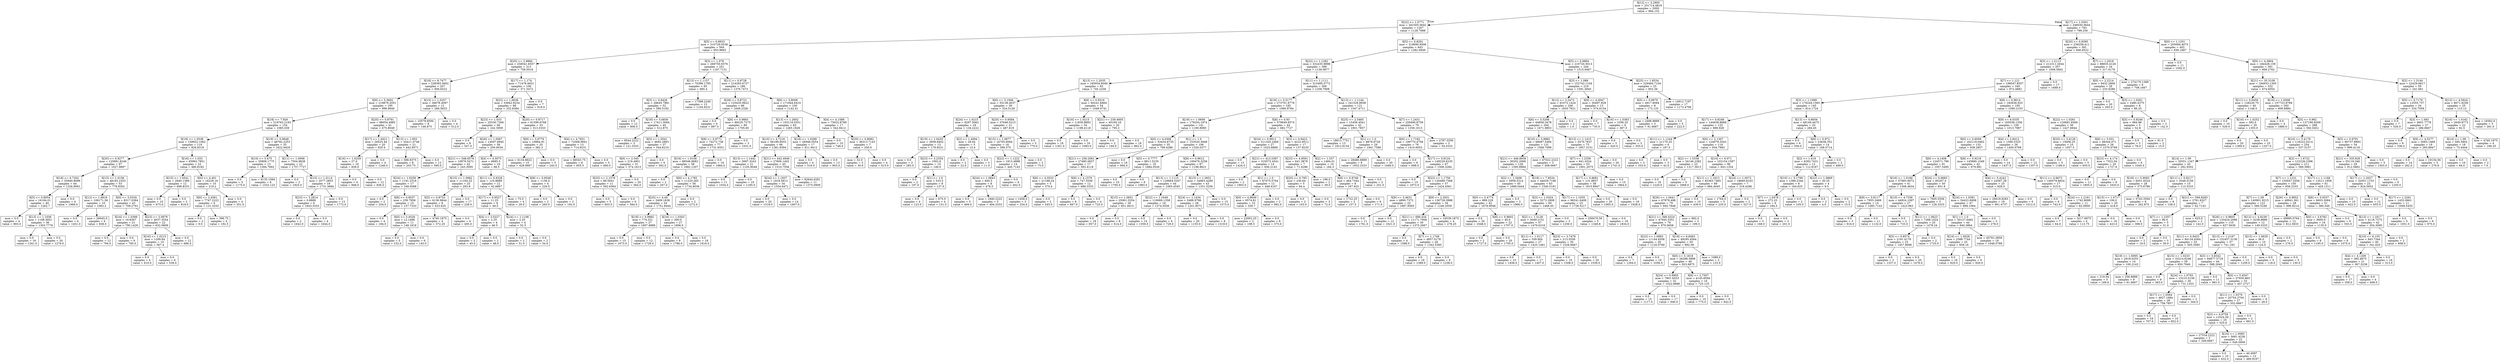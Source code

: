 digraph Tree {
node [shape=box] ;
0 [label="X[12] <= 3.2905\nmse = 331714.4819\nsamples = 2000\nvalue = 994.152"] ;
1 [label="X[22] <= 1.0771\nmse = 342305.0642\nsamples = 1207\nvalue = 1128.7688"] ;
0 -> 1 [labeldistance=2.5, labelangle=45, headlabel="True"] ;
2 [label="X[5] <= 0.8933\nmse = 310729.0538\nsamples = 564\nvalue = 953.9663"] ;
1 -> 2 ;
3 [label="X[25] <= 2.9884\nmse = 258541.6557\nsamples = 313\nvalue = 758.5016"] ;
2 -> 3 ;
4 [label="X[18] <= 8.7477\nmse = 238393.5602\nsamples = 207\nvalue = 956.6522"] ;
3 -> 4 ;
5 [label="X[9] <= 5.3602\nmse = 219879.2051\nsamples = 195\nvalue = 998.9949"] ;
4 -> 5 ;
6 [label="X[18] <= 7.926\nmse = 219763.2193\nsamples = 154\nvalue = 1085.039"] ;
5 -> 6 ;
7 [label="X[19] <= 1.0538\nmse = 159922.1062\nsamples = 119\nvalue = 926.8319"] ;
6 -> 7 ;
8 [label="X[20] <= 0.9277\nmse = 125881.8246\nsamples = 97\nvalue = 1027.9897"] ;
7 -> 8 ;
9 [label="X[18] <= 6.7202\nmse = 55940.8099\nsamples = 44\nvalue = 1326.9091"] ;
8 -> 9 ;
10 [label="X[5] <= 0.8054\nmse = 16184.01\nsamples = 40\nvalue = 1262.7"] ;
9 -> 10 ;
11 [label="mse = 0.0\nsamples = 4\nvalue = 893.0"] ;
10 -> 11 ;
12 [label="X[13] <= 1.1036\nmse = 1108.3951\nsamples = 36\nvalue = 1303.7778"] ;
10 -> 12 ;
13 [label="mse = 0.0\nsamples = 16\nvalue = 1341.0"] ;
12 -> 13 ;
14 [label="mse = 0.0\nsamples = 20\nvalue = 1274.0"] ;
12 -> 14 ;
15 [label="mse = 0.0\nsamples = 4\nvalue = 1969.0"] ;
9 -> 15 ;
16 [label="X[15] <= 1.0156\nmse = 48183.2353\nsamples = 53\nvalue = 779.8302"] ;
8 -> 16 ;
17 [label="X[12] <= 1.6816\nmse = 106171.56\nsamples = 10\nvalue = 1083.2"] ;
16 -> 17 ;
18 [label="mse = 0.0\nsamples = 4\nvalue = 1451.0"] ;
17 -> 18 ;
19 [label="mse = 26645.0\nsamples = 6\nvalue = 838.0"] ;
17 -> 19 ;
20 [label="X[0] <= 3.0334\nmse = 8317.0384\nsamples = 43\nvalue = 709.2791"] ;
16 -> 20 ;
21 [label="X[16] <= 1.0399\nmse = 19.8367\nsamples = 21\nvalue = 790.1429"] ;
20 -> 21 ;
22 [label="mse = 0.0\nsamples = 12\nvalue = 794.0"] ;
21 -> 22 ;
23 [label="mse = 0.0\nsamples = 9\nvalue = 785.0"] ;
21 -> 23 ;
24 [label="X[23] <= 3.0979\nmse = 4037.3554\nsamples = 22\nvalue = 632.0909"] ;
20 -> 24 ;
25 [label="X[16] <= 1.0215\nmse = 1209.84\nsamples = 10\nvalue = 567.4"] ;
24 -> 25 ;
26 [label="mse = 0.0\nsamples = 4\nvalue = 610.0"] ;
25 -> 26 ;
27 [label="mse = 0.0\nsamples = 6\nvalue = 539.0"] ;
25 -> 27 ;
28 [label="mse = 0.0\nsamples = 12\nvalue = 686.0"] ;
24 -> 28 ;
29 [label="X[16] <= 1.033\nmse = 65962.7851\nsamples = 22\nvalue = 480.8182"] ;
7 -> 29 ;
30 [label="X[15] <= 1.0541\nmse = 2840.1389\nsamples = 12\nvalue = 698.8333"] ;
29 -> 30 ;
31 [label="mse = 0.0\nsamples = 10\nvalue = 675.0"] ;
30 -> 31 ;
32 [label="mse = 0.0\nsamples = 2\nvalue = 818.0"] ;
30 -> 32 ;
33 [label="X[0] <= 4.401\nmse = 16229.16\nsamples = 10\nvalue = 219.2"] ;
29 -> 33 ;
34 [label="X[6] <= 2.4561\nmse = 7747.2222\nsamples = 6\nvalue = 131.3333"] ;
33 -> 34 ;
35 [label="mse = 0.0\nsamples = 2\nvalue = 9.0"] ;
34 -> 35 ;
36 [label="mse = 396.75\nsamples = 4\nvalue = 192.5"] ;
34 -> 36 ;
37 [label="mse = 0.0\nsamples = 4\nvalue = 351.0"] ;
33 -> 37 ;
38 [label="X[19] <= 0.9648\nmse = 48782.2253\nsamples = 35\nvalue = 1622.9429"] ;
6 -> 38 ;
39 [label="X[10] <= 5.475\nmse = 35808.1775\nsamples = 13\nvalue = 1394.7692"] ;
38 -> 39 ;
40 [label="mse = 0.0\nsamples = 5\nvalue = 1175.0"] ;
39 -> 40 ;
41 [label="mse = 9135.1094\nsamples = 8\nvalue = 1532.125"] ;
39 -> 41 ;
42 [label="X[11] <= 1.0008\nmse = 7504.9938\nsamples = 22\nvalue = 1757.7727"] ;
38 -> 42 ;
43 [label="mse = 0.0\nsamples = 3\nvalue = 1925.0"] ;
42 -> 43 ;
44 [label="X[15] <= 1.0114\nmse = 3577.2853\nsamples = 19\nvalue = 1731.3684"] ;
42 -> 44 ;
45 [label="X[23] <= 3.2814\nmse = 0.8889\nsamples = 6\nvalue = 1643.3333"] ;
44 -> 45 ;
46 [label="mse = 0.0\nsamples = 2\nvalue = 1642.0"] ;
45 -> 46 ;
47 [label="mse = 0.0\nsamples = 4\nvalue = 1644.0"] ;
45 -> 47 ;
48 [label="mse = 0.0\nsamples = 13\nvalue = 1772.0"] ;
44 -> 48 ;
49 [label="X[20] <= 0.8791\nmse = 88054.4985\nsamples = 41\nvalue = 675.8049"] ;
5 -> 49 ;
50 [label="X[17] <= 1.0421\nmse = 26525.44\nsamples = 20\nvalue = 920.4"] ;
49 -> 50 ;
51 [label="X[16] <= 1.0259\nmse = 27.0\nsamples = 16\nvalue = 839.0"] ;
50 -> 51 ;
52 [label="mse = 0.0\nsamples = 4\nvalue = 848.0"] ;
51 -> 52 ;
53 [label="mse = 0.0\nsamples = 12\nvalue = 836.0"] ;
51 -> 53 ;
54 [label="mse = 0.0\nsamples = 4\nvalue = 1246.0"] ;
50 -> 54 ;
55 [label="X[13] <= 1.003\nmse = 35411.0748\nsamples = 21\nvalue = 442.8571"] ;
49 -> 55 ;
56 [label="mse = 598.9375\nsamples = 8\nvalue = 203.75"] ;
55 -> 56 ;
57 [label="mse = 0.0\nsamples = 13\nvalue = 590.0"] ;
55 -> 57 ;
58 [label="X[15] <= 1.0257\nmse = 36678.4097\nsamples = 12\nvalue = 268.5833"] ;
4 -> 58 ;
59 [label="mse = 10578.8594\nsamples = 8\nvalue = 146.875"] ;
58 -> 59 ;
60 [label="mse = 0.0\nsamples = 4\nvalue = 512.0"] ;
58 -> 60 ;
61 [label="X[17] <= 1.174\nmse = 71478.4931\nsamples = 106\nvalue = 371.5472"] ;
3 -> 61 ;
62 [label="X[22] <= 1.0636\nmse = 53842.9234\nsamples = 99\nvalue = 332.8384"] ;
61 -> 62 ;
63 [label="X[23] <= 1.033\nmse = 25530.7266\nsamples = 66\nvalue = 242.5909"] ;
62 -> 63 ;
64 [label="mse = 0.0\nsamples = 8\nvalue = 547.0"] ;
63 -> 64 ;
65 [label="X[26] <= 1.0567\nmse = 14507.8945\nsamples = 58\nvalue = 200.6034"] ;
63 -> 65 ;
66 [label="X[21] <= 548.6578\nmse = 10876.5471\nsamples = 42\nvalue = 243.3095"] ;
65 -> 66 ;
67 [label="X[24] <= 1.0259\nmse = 1191.2318\nsamples = 17\nvalue = 169.0588"] ;
66 -> 67 ;
68 [label="mse = 0.0\nsamples = 2\nvalue = 254.0"] ;
67 -> 68 ;
69 [label="X[8] <= 0.9537\nmse = 259.7956\nsamples = 15\nvalue = 157.7333"] ;
67 -> 69 ;
70 [label="mse = 0.0\nsamples = 4\nvalue = 184.0"] ;
69 -> 70 ;
71 [label="X[0] <= 3.4526\nmse = 12.1488\nsamples = 11\nvalue = 148.1818"] ;
69 -> 71 ;
72 [label="mse = 0.0\nsamples = 5\nvalue = 152.0"] ;
71 -> 72 ;
73 [label="mse = 0.0\nsamples = 6\nvalue = 145.0"] ;
71 -> 73 ;
74 [label="X[15] <= 1.0962\nmse = 11164.32\nsamples = 25\nvalue = 293.8"] ;
66 -> 74 ;
75 [label="X[5] <= 0.8753\nmse = 6136.9844\nsamples = 8\nvalue = 433.625"] ;
74 -> 75 ;
76 [label="mse = 4740.1875\nsamples = 4\nvalue = 372.25"] ;
75 -> 76 ;
77 [label="mse = 0.0\nsamples = 4\nvalue = 495.0"] ;
75 -> 77 ;
78 [label="mse = 0.0\nsamples = 17\nvalue = 228.0"] ;
74 -> 78 ;
79 [label="X[4] <= 4.5075\nmse = 6685.5\nsamples = 16\nvalue = 88.5"] ;
65 -> 79 ;
80 [label="X[11] <= 0.9328\nmse = 125.8889\nsamples = 12\nvalue = 42.6667"] ;
79 -> 80 ;
81 [label="X[17] <= 0.9527\nmse = 11.25\nsamples = 8\nvalue = 49.5"] ;
80 -> 81 ;
82 [label="X[4] <= 3.0227\nmse = 2.25\nsamples = 4\nvalue = 46.5"] ;
81 -> 82 ;
83 [label="mse = 0.0\nsamples = 2\nvalue = 45.0"] ;
82 -> 83 ;
84 [label="mse = 0.0\nsamples = 2\nvalue = 48.0"] ;
82 -> 84 ;
85 [label="X[24] <= 1.1106\nmse = 2.25\nsamples = 4\nvalue = 52.5"] ;
81 -> 85 ;
86 [label="mse = 0.0\nsamples = 2\nvalue = 51.0"] ;
85 -> 86 ;
87 [label="mse = 0.0\nsamples = 2\nvalue = 54.0"] ;
85 -> 87 ;
88 [label="mse = 75.0\nsamples = 4\nvalue = 29.0"] ;
80 -> 88 ;
89 [label="X[8] <= 0.9548\nmse = 1156.0\nsamples = 4\nvalue = 226.0"] ;
79 -> 89 ;
90 [label="mse = 0.0\nsamples = 2\nvalue = 260.0"] ;
89 -> 90 ;
91 [label="mse = 0.0\nsamples = 2\nvalue = 192.0"] ;
89 -> 91 ;
92 [label="X[20] <= 0.8717\nmse = 61599.6768\nsamples = 33\nvalue = 513.3333"] ;
62 -> 92 ;
93 [label="X[9] <= 3.9776\nmse = 10884.91\nsamples = 20\nvalue = 382.3"] ;
92 -> 93 ;
94 [label="mse = 6134.8622\nsamples = 15\nvalue = 428.0667"] ;
93 -> 94 ;
95 [label="mse = 0.0\nsamples = 5\nvalue = 245.0"] ;
93 -> 95 ;
96 [label="X[4] <= 4.7931\nmse = 72568.9941\nsamples = 13\nvalue = 714.9231"] ;
92 -> 96 ;
97 [label="mse = 66543.75\nsamples = 8\nvalue = 855.5"] ;
96 -> 97 ;
98 [label="mse = 0.0\nsamples = 5\nvalue = 490.0"] ;
96 -> 98 ;
99 [label="mse = 0.0\nsamples = 7\nvalue = 919.0"] ;
61 -> 99 ;
100 [label="X[3] <= 1.079\nmse = 268750.9376\nsamples = 251\nvalue = 1197.7131"] ;
2 -> 100 ;
101 [label="X[13] <= 1.1157\nmse = 70396.1785\nsamples = 65\nvalue = 685.4"] ;
100 -> 101 ;
102 [label="X[3] <= 0.8426\nmse = 28645.7881\nsamples = 52\nvalue = 580.5192"] ;
101 -> 102 ;
103 [label="mse = 0.0\nsamples = 12\nvalue = 806.0"] ;
102 -> 103 ;
104 [label="X[18] <= 5.6836\nmse = 17411.3094\nsamples = 40\nvalue = 512.875"] ;
102 -> 104 ;
105 [label="mse = 8544.2222\nsamples = 3\nvalue = 121.3333"] ;
104 -> 105 ;
106 [label="X[3] <= 1.0541\nmse = 4692.2893\nsamples = 37\nvalue = 544.6216"] ;
104 -> 106 ;
107 [label="X[9] <= 2.545\nmse = 219.4901\nsamples = 31\nvalue = 574.1613"] ;
106 -> 107 ;
108 [label="X[25] <= 2.1576\nmse = 89.5041\nsamples = 11\nvalue = 592.6364"] ;
107 -> 108 ;
109 [label="mse = 0.0\nsamples = 5\nvalue = 603.0"] ;
108 -> 109 ;
110 [label="mse = 0.0\nsamples = 6\nvalue = 584.0"] ;
108 -> 110 ;
111 [label="mse = 0.0\nsamples = 20\nvalue = 564.0"] ;
107 -> 111 ;
112 [label="mse = 0.0\nsamples = 6\nvalue = 392.0"] ;
106 -> 112 ;
113 [label="mse = 17398.2249\nsamples = 13\nvalue = 1104.9231"] ;
101 -> 113 ;
114 [label="X[11] <= 0.9728\nmse = 214293.6727\nsamples = 186\nvalue = 1376.7473"] ;
100 -> 114 ;
115 [label="X[26] <= 0.8723\nmse = 125435.0622\nsamples = 86\nvalue = 1649.2326"] ;
114 -> 115 ;
116 [label="mse = 0.0\nsamples = 6\nvalue = 897.0"] ;
115 -> 116 ;
117 [label="X[8] <= 0.9883\nmse = 89220.7275\nsamples = 80\nvalue = 1705.65"] ;
115 -> 117 ;
118 [label="X[8] <= 0.9771\nmse = 74272.736\nsamples = 77\nvalue = 1731.9351"] ;
117 -> 118 ;
119 [label="X[16] <= 1.0108\nmse = 88546.9682\nsamples = 58\nvalue = 1682.1207"] ;
118 -> 119 ;
120 [label="mse = 0.0\nsamples = 2\nvalue = 207.0"] ;
119 -> 120 ;
121 [label="X[9] <= 4.1785\nmse = 11220.265\nsamples = 56\nvalue = 1734.8036"] ;
119 -> 121 ;
122 [label="X[25] <= 4.49\nmse = 3409.1636\nsamples = 54\nvalue = 1751.9444"] ;
121 -> 122 ;
123 [label="X[19] <= 0.9982\nmse = 774.321\nsamples = 27\nvalue = 1697.8889"] ;
122 -> 123 ;
124 [label="mse = 0.0\nsamples = 15\nvalue = 1673.0"] ;
123 -> 124 ;
125 [label="mse = 0.0\nsamples = 12\nvalue = 1729.0"] ;
123 -> 125 ;
126 [label="X[16] <= 1.0343\nmse = 200.0\nsamples = 27\nvalue = 1806.0"] ;
122 -> 126 ;
127 [label="mse = 0.0\nsamples = 9\nvalue = 1786.0"] ;
126 -> 127 ;
128 [label="mse = 0.0\nsamples = 18\nvalue = 1816.0"] ;
126 -> 128 ;
129 [label="mse = 0.0\nsamples = 2\nvalue = 1272.0"] ;
121 -> 129 ;
130 [label="mse = 0.0\nsamples = 19\nvalue = 1884.0"] ;
118 -> 130 ;
131 [label="mse = 0.0\nsamples = 3\nvalue = 1031.0"] ;
117 -> 131 ;
132 [label="X[6] <= 3.8008\nmse = 171944.6419\nsamples = 100\nvalue = 1142.41"] ;
114 -> 132 ;
133 [label="X[13] <= 1.2602\nmse = 103116.0351\nsamples = 83\nvalue = 1265.1928"] ;
132 -> 133 ;
134 [label="X[10] <= 4.7216\nmse = 56189.6933\nsamples = 66\nvalue = 1381.9394"] ;
133 -> 134 ;
135 [label="X[13] <= 1.1442\nmse = 5687.3243\nsamples = 21\nvalue = 1105.9048"] ;
134 -> 135 ;
136 [label="mse = 0.0\nsamples = 11\nvalue = 1034.0"] ;
135 -> 136 ;
137 [label="mse = 0.0\nsamples = 10\nvalue = 1185.0"] ;
135 -> 137 ;
138 [label="X[21] <= 442.4946\nmse = 27606.1402\nsamples = 45\nvalue = 1510.7556"] ;
134 -> 138 ;
139 [label="X[24] <= 1.1937\nmse = 1918.5813\nsamples = 34\nvalue = 1554.6471"] ;
138 -> 139 ;
140 [label="mse = 0.0\nsamples = 20\nvalue = 1518.0"] ;
139 -> 140 ;
141 [label="mse = 0.0\nsamples = 14\nvalue = 1607.0"] ;
139 -> 141 ;
142 [label="mse = 82644.6281\nsamples = 11\nvalue = 1375.0909"] ;
138 -> 142 ;
143 [label="X[16] <= 1.0289\nmse = 26948.0554\nsamples = 17\nvalue = 811.9412"] ;
133 -> 143 ;
144 [label="mse = 0.0\nsamples = 4\nvalue = 516.0"] ;
143 -> 144 ;
145 [label="mse = 0.0\nsamples = 13\nvalue = 903.0"] ;
143 -> 145 ;
146 [label="X[4] <= 4.1588\nmse = 75022.8789\nsamples = 17\nvalue = 542.9412"] ;
132 -> 146 ;
147 [label="mse = 0.0\nsamples = 10\nvalue = 748.0"] ;
146 -> 147 ;
148 [label="X[20] <= 0.8082\nmse = 36313.7143\nsamples = 7\nvalue = 250.0"] ;
146 -> 148 ;
149 [label="mse = 32.0\nsamples = 3\nvalue = 30.0"] ;
148 -> 149 ;
150 [label="mse = 0.0\nsamples = 4\nvalue = 415.0"] ;
148 -> 150 ;
151 [label="X[5] <= 0.8291\nmse = 319690.9506\nsamples = 643\nvalue = 1282.0949"] ;
1 -> 151 ;
152 [label="X[22] <= 1.1282\nmse = 332435.9898\nsamples = 399\nvalue = 1139.0877"] ;
151 -> 152 ;
153 [label="X[13] <= 1.2035\nmse = 185934.6049\nsamples = 93\nvalue = 745.2258"] ;
152 -> 153 ;
154 [label="X[6] <= 3.1946\nmse = 55138.4037\nsamples = 39\nvalue = 324.5128"] ;
153 -> 154 ;
155 [label="X[24] <= 1.0215\nmse = 8297.5062\nsamples = 18\nvalue = 134.2222"] ;
154 -> 155 ;
156 [label="X[19] <= 1.0435\nmse = 3958.8402\nsamples = 13\nvalue = 179.9231"] ;
155 -> 156 ;
157 [label="mse = 0.0\nsamples = 3\nvalue = 283.0"] ;
156 -> 157 ;
158 [label="X[23] <= 3.2354\nmse = 1002.8\nsamples = 10\nvalue = 149.0"] ;
156 -> 158 ;
159 [label="mse = 0.0\nsamples = 2\nvalue = 197.0"] ;
158 -> 159 ;
160 [label="X[1] <= 1.0\nmse = 533.5\nsamples = 8\nvalue = 137.0"] ;
158 -> 160 ;
161 [label="mse = 0.0\nsamples = 4\nvalue = 123.0"] ;
160 -> 161 ;
162 [label="mse = 675.0\nsamples = 4\nvalue = 151.0"] ;
160 -> 162 ;
163 [label="X[2] <= 1.4094\nmse = 29.04\nsamples = 5\nvalue = 15.4"] ;
155 -> 163 ;
164 [label="mse = 0.0\nsamples = 2\nvalue = 22.0"] ;
163 -> 164 ;
165 [label="mse = 0.0\nsamples = 3\nvalue = 11.0"] ;
163 -> 165 ;
166 [label="X[20] <= 0.9584\nmse = 37646.5215\nsamples = 21\nvalue = 487.619"] ;
154 -> 166 ;
167 [label="X[15] <= 1.0677\nmse = 16705.6094\nsamples = 16\nvalue = 399.375"] ;
166 -> 167 ;
168 [label="X[22] <= 1.1222\nmse = 1913.4898\nsamples = 14\nvalue = 445.7143"] ;
167 -> 168 ;
169 [label="X[24] <= 1.0843\nmse = 840.5\nsamples = 8\nvalue = 478.5"] ;
168 -> 169 ;
170 [label="mse = 0.0\nsamples = 5\nvalue = 469.0"] ;
169 -> 170 ;
171 [label="mse = 1840.2222\nsamples = 3\nvalue = 494.3333"] ;
169 -> 171 ;
172 [label="mse = 0.0\nsamples = 6\nvalue = 402.0"] ;
168 -> 172 ;
173 [label="mse = 0.0\nsamples = 2\nvalue = 75.0"] ;
167 -> 173 ;
174 [label="mse = 0.0\nsamples = 5\nvalue = 770.0"] ;
166 -> 174 ;
175 [label="X[8] <= 0.9316\nmse = 60241.8464\nsamples = 54\nvalue = 1049.0741"] ;
153 -> 175 ;
176 [label="X[16] <= 1.0215\nmse = 11839.8893\nsamples = 34\nvalue = 1198.4118"] ;
175 -> 176 ;
177 [label="mse = 0.0\nsamples = 18\nvalue = 1301.0"] ;
176 -> 177 ;
178 [label="mse = 0.0\nsamples = 16\nvalue = 1083.0"] ;
176 -> 178 ;
179 [label="X[21] <= 239.4605\nmse = 40160.16\nsamples = 20\nvalue = 795.2"] ;
175 -> 179 ;
180 [label="mse = 0.0\nsamples = 2\nvalue = 194.0"] ;
179 -> 180 ;
181 [label="mse = 0.0\nsamples = 18\nvalue = 862.0"] ;
179 -> 181 ;
182 [label="X[11] <= 1.1111\nmse = 315485.5772\nsamples = 306\nvalue = 1258.7908"] ;
152 -> 182 ;
183 [label="X[18] <= 5.5177\nmse = 273701.9779\nsamples = 185\nvalue = 1069.9784"] ;
182 -> 183 ;
184 [label="X[19] <= 1.0609\nmse = 179254.1974\nsamples = 141\nvalue = 1190.8085"] ;
183 -> 184 ;
185 [label="X[0] <= 4.0306\nmse = 53434.8735\nsamples = 35\nvalue = 799.4286"] ;
184 -> 185 ;
186 [label="X[21] <= 256.2061\nmse = 27485.0657\nsamples = 17\nvalue = 593.4118"] ;
185 -> 186 ;
187 [label="X[6] <= 4.3533\nmse = 21198.24\nsamples = 5\nvalue = 370.4"] ;
186 -> 187 ;
188 [label="mse = 1458.0\nsamples = 3\nvalue = 254.0"] ;
187 -> 188 ;
189 [label="mse = 0.0\nsamples = 2\nvalue = 545.0"] ;
187 -> 189 ;
190 [label="X[6] <= 4.1579\nmse = 747.5556\nsamples = 12\nvalue = 686.3333"] ;
186 -> 190 ;
191 [label="mse = 0.0\nsamples = 8\nvalue = 667.0"] ;
190 -> 191 ;
192 [label="mse = 0.0\nsamples = 4\nvalue = 725.0"] ;
190 -> 192 ;
193 [label="mse = 0.0\nsamples = 18\nvalue = 994.0"] ;
185 -> 193 ;
194 [label="X[1] <= 1.0\nmse = 153520.3948\nsamples = 106\nvalue = 1320.0377"] ;
184 -> 194 ;
195 [label="X[5] <= 0.7777\nmse = 8811.5235\nsamples = 19\nvalue = 1884.0526"] ;
194 -> 195 ;
196 [label="mse = 0.0\nsamples = 10\nvalue = 1795.0"] ;
195 -> 196 ;
197 [label="mse = 0.0\nsamples = 9\nvalue = 1983.0"] ;
195 -> 197 ;
198 [label="X[8] <= 0.9612\nmse = 100478.3258\nsamples = 87\nvalue = 1196.8621"] ;
194 -> 198 ;
199 [label="X[13] <= 1.1115\nmse = 129664.5207\nsamples = 44\nvalue = 1065.4545"] ;
198 -> 199 ;
200 [label="X[15] <= 1.0651\nmse = 25061.3254\nsamples = 26\nvalue = 851.4615"] ;
199 -> 200 ;
201 [label="mse = 0.0\nsamples = 18\nvalue = 957.0"] ;
200 -> 201 ;
202 [label="mse = 0.0\nsamples = 8\nvalue = 614.0"] ;
200 -> 202 ;
203 [label="X[22] <= 1.1649\nmse = 119069.1358\nsamples = 18\nvalue = 1374.5556"] ;
199 -> 203 ;
204 [label="mse = 0.0\nsamples = 14\nvalue = 1559.0"] ;
203 -> 204 ;
205 [label="mse = 0.0\nsamples = 4\nvalue = 729.0"] ;
203 -> 205 ;
206 [label="X[15] <= 1.0651\nmse = 34863.4289\nsamples = 43\nvalue = 1331.3256"] ;
198 -> 206 ;
207 [label="X[24] <= 1.1434\nmse = 5488.9796\nsamples = 28\nvalue = 1201.8571"] ;
206 -> 207 ;
208 [label="mse = 0.0\nsamples = 20\nvalue = 1155.0"] ;
207 -> 208 ;
209 [label="mse = 0.0\nsamples = 8\nvalue = 1319.0"] ;
207 -> 209 ;
210 [label="mse = 0.0\nsamples = 15\nvalue = 1573.0"] ;
206 -> 210 ;
211 [label="X[8] <= 0.93\nmse = 379649.8574\nsamples = 44\nvalue = 682.7727"] ;
183 -> 211 ;
212 [label="X[24] <= 0.9912\nmse = 311320.2469\nsamples = 27\nvalue = 1025.8889"] ;
211 -> 212 ;
213 [label="mse = 0.0\nsamples = 13\nvalue = 1424.0"] ;
212 -> 213 ;
214 [label="X[21] <= 413.5387\nmse = 316572.4541\nsamples = 14\nvalue = 656.2143"] ;
212 -> 214 ;
215 [label="mse = 0.0\nsamples = 2\nvalue = 1903.0"] ;
214 -> 215 ;
216 [label="X[1] <= 1.0\nmse = 67075.5764\nsamples = 12\nvalue = 448.4167"] ;
214 -> 216 ;
217 [label="X[0] <= 4.9849\nmse = 9574.81\nsamples = 10\nvalue = 339.7"] ;
216 -> 217 ;
218 [label="mse = 22952.25\nsamples = 2\nvalue = 198.5"] ;
217 -> 218 ;
219 [label="mse = 0.0\nsamples = 8\nvalue = 375.0"] ;
217 -> 219 ;
220 [label="mse = 0.0\nsamples = 2\nvalue = 992.0"] ;
216 -> 220 ;
221 [label="X[3] <= 0.9423\nmse = 4222.8512\nsamples = 17\nvalue = 137.8235"] ;
211 -> 221 ;
222 [label="X[23] <= 4.9591\nmse = 641.3878\nsamples = 7\nvalue = 71.4286"] ;
221 -> 222 ;
223 [label="X[20] <= 0.795\nmse = 230.64\nsamples = 5\nvalue = 84.4"] ;
222 -> 223 ;
224 [label="mse = 0.0\nsamples = 2\nvalue = 103.0"] ;
223 -> 224 ;
225 [label="mse = 0.0\nsamples = 3\nvalue = 72.0"] ;
223 -> 225 ;
226 [label="mse = 196.0\nsamples = 2\nvalue = 39.0"] ;
222 -> 226 ;
227 [label="X[2] <= 1.537\nmse = 1484.01\nsamples = 10\nvalue = 184.3"] ;
221 -> 227 ;
228 [label="X[8] <= 0.9746\nmse = 464.7344\nsamples = 8\nvalue = 167.625"] ;
227 -> 228 ;
229 [label="mse = 1722.25\nsamples = 2\nvalue = 157.5"] ;
228 -> 229 ;
230 [label="mse = 0.0\nsamples = 6\nvalue = 171.0"] ;
228 -> 230 ;
231 [label="mse = 0.0\nsamples = 2\nvalue = 251.0"] ;
227 -> 231 ;
232 [label="X[13] <= 1.1144\nmse = 241526.8938\nsamples = 121\nvalue = 1547.4711"] ;
182 -> 232 ;
233 [label="X[25] <= 2.5465\nmse = 15456.4541\nsamples = 42\nvalue = 1901.7857"] ;
232 -> 233 ;
234 [label="mse = 18613.7751\nsamples = 13\nvalue = 1812.6154"] ;
233 -> 234 ;
235 [label="X[1] <= 1.0\nmse = 8878.8728\nsamples = 29\nvalue = 1941.7586"] ;
233 -> 235 ;
236 [label="mse = 28480.8889\nsamples = 9\nvalue = 1932.3333"] ;
235 -> 236 ;
237 [label="mse = 0.0\nsamples = 20\nvalue = 1946.0"] ;
235 -> 237 ;
238 [label="X[7] <= 1.2431\nmse = 259490.8758\nsamples = 79\nvalue = 1359.1013"] ;
232 -> 238 ;
239 [label="X[0] <= 1.7182\nmse = 199770.4758\nsamples = 76\nvalue = 1410.6053"] ;
238 -> 239 ;
240 [label="mse = 0.0\nsamples = 9\nvalue = 698.0"] ;
239 -> 240 ;
241 [label="X[17] <= 0.8124\nmse = 149229.6235\nsamples = 67\nvalue = 1506.3284"] ;
239 -> 241 ;
242 [label="mse = 0.0\nsamples = 10\nvalue = 1973.0"] ;
241 -> 242 ;
243 [label="X[22] <= 1.1756\nmse = 130499.7568\nsamples = 57\nvalue = 1424.4561"] ;
241 -> 243 ;
244 [label="X[9] <= 3.4631\nmse = 4890.7372\nsamples = 23\nvalue = 1687.9565"] ;
243 -> 244 ;
245 [label="mse = 0.0\nsamples = 11\nvalue = 1761.0"] ;
244 -> 245 ;
246 [label="mse = 0.0\nsamples = 12\nvalue = 1621.0"] ;
244 -> 246 ;
247 [label="X[9] <= 2.3031\nmse = 136728.3988\nsamples = 34\nvalue = 1246.2059"] ;
243 -> 247 ;
248 [label="X[21] <= 689.434\nmse = 11171.7956\nsamples = 30\nvalue = 1375.2667"] ;
247 -> 248 ;
249 [label="mse = 0.0\nsamples = 4\nvalue = 1588.0"] ;
248 -> 249 ;
250 [label="X[7] <= 1.1749\nmse = 4857.0178\nsamples = 26\nvalue = 1342.5385"] ;
248 -> 250 ;
251 [label="mse = 0.0\nsamples = 18\nvalue = 1389.0"] ;
250 -> 251 ;
252 [label="mse = 0.0\nsamples = 8\nvalue = 1238.0"] ;
250 -> 252 ;
253 [label="mse = 16539.1875\nsamples = 4\nvalue = 278.25"] ;
247 -> 253 ;
254 [label="mse = 2787.5556\nsamples = 3\nvalue = 54.3333"] ;
238 -> 254 ;
255 [label="X[5] <= 0.9864\nmse = 210720.5013\nsamples = 244\nvalue = 1515.9467"] ;
151 -> 255 ;
256 [label="X[3] <= 1.089\nmse = 152743.1104\nsamples = 219\nvalue = 1591.5845"] ;
255 -> 256 ;
257 [label="X[12] <= 3.2473\nmse = 91072.1424\nsamples = 206\nvalue = 1655.7621"] ;
256 -> 257 ;
258 [label="X[6] <= 3.5208\nmse = 64856.3478\nsamples = 204\nvalue = 1671.9853"] ;
257 -> 258 ;
259 [label="X[10] <= 5.8882\nmse = 68087.5494\nsamples = 131\nvalue = 1568.7099"] ;
258 -> 259 ;
260 [label="X[21] <= 446.8939\nmse = 36302.2006\nsamples = 128\nvalue = 1595.8984"] ;
259 -> 260 ;
261 [label="X[2] <= 1.3406\nmse = 5958.5314\nsamples = 45\nvalue = 1698.0444"] ;
260 -> 261 ;
262 [label="X[0] <= 3.4774\nmse = 889.229\nsamples = 42\nvalue = 1678.9048"] ;
261 -> 262 ;
263 [label="mse = 0.0\nsamples = 20\nvalue = 1648.0"] ;
262 -> 263 ;
264 [label="X[8] <= 0.9602\nmse = 40.0\nsamples = 22\nvalue = 1707.0"] ;
262 -> 264 ;
265 [label="mse = 0.0\nsamples = 2\nvalue = 1727.0"] ;
264 -> 265 ;
266 [label="mse = 0.0\nsamples = 20\nvalue = 1705.0"] ;
264 -> 266 ;
267 [label="mse = 0.0\nsamples = 3\nvalue = 1966.0"] ;
261 -> 267 ;
268 [label="X[18] <= 7.8534\nmse = 44029.7196\nsamples = 83\nvalue = 1540.5181"] ;
260 -> 268 ;
269 [label="X[3] <= 1.0324\nmse = 5272.2808\nsamples = 60\nvalue = 1468.45"] ;
268 -> 269 ;
270 [label="X[2] <= 1.3128\nmse = 3049.2151\nsamples = 57\nvalue = 1479.6316"] ;
269 -> 270 ;
271 [label="X[11] <= 1.0117\nmse = 559.904\nsamples = 27\nvalue = 1425.1481"] ;
270 -> 271 ;
272 [label="mse = 0.0\nsamples = 10\nvalue = 1456.0"] ;
271 -> 272 ;
273 [label="mse = 0.0\nsamples = 17\nvalue = 1407.0"] ;
271 -> 273 ;
274 [label="X[23] <= 3.7478\nmse = 213.5556\nsamples = 30\nvalue = 1528.6667"] ;
270 -> 274 ;
275 [label="mse = 0.0\nsamples = 10\nvalue = 1508.0"] ;
274 -> 275 ;
276 [label="mse = 0.0\nsamples = 20\nvalue = 1539.0"] ;
274 -> 276 ;
277 [label="mse = 0.0\nsamples = 3\nvalue = 1256.0"] ;
269 -> 277 ;
278 [label="X[17] <= 1.1035\nmse = 96241.6408\nsamples = 23\nvalue = 1728.5217"] ;
268 -> 278 ;
279 [label="mse = 258470.56\nsamples = 5\nvalue = 1348.8"] ;
278 -> 279 ;
280 [label="mse = 0.0\nsamples = 18\nvalue = 1834.0"] ;
278 -> 280 ;
281 [label="mse = 47022.2222\nsamples = 3\nvalue = 408.6667"] ;
259 -> 281 ;
282 [label="X[13] <= 1.1415\nmse = 5570.7637\nsamples = 73\nvalue = 1857.3151"] ;
258 -> 282 ;
283 [label="X[7] <= 1.2356\nmse = 641.0324\nsamples = 53\nvalue = 1901.2075"] ;
282 -> 283 ;
284 [label="X[17] <= 0.8681\nmse = 131.8837\nsamples = 38\nvalue = 1915.8947"] ;
283 -> 284 ;
285 [label="mse = 0.0\nsamples = 20\nvalue = 1905.0"] ;
284 -> 285 ;
286 [label="mse = 0.0\nsamples = 18\nvalue = 1928.0"] ;
284 -> 286 ;
287 [label="mse = 0.0\nsamples = 15\nvalue = 1864.0"] ;
283 -> 287 ;
288 [label="mse = 0.0\nsamples = 20\nvalue = 1741.0"] ;
282 -> 288 ;
289 [label="mse = 0.0\nsamples = 2\nvalue = 1.0"] ;
257 -> 289 ;
290 [label="X[9] <= 4.0047\nmse = 30497.929\nsamples = 13\nvalue = 574.6154"] ;
256 -> 290 ;
291 [label="mse = 0.0\nsamples = 7\nvalue = 735.0"] ;
290 -> 291 ;
292 [label="X[16] <= 1.0363\nmse = 1056.25\nsamples = 6\nvalue = 387.5"] ;
290 -> 292 ;
293 [label="mse = 0.0\nsamples = 3\nvalue = 420.0"] ;
292 -> 293 ;
294 [label="mse = 0.0\nsamples = 3\nvalue = 355.0"] ;
292 -> 294 ;
295 [label="X[25] <= 1.8534\nmse = 229464.7104\nsamples = 25\nvalue = 853.36"] ;
255 -> 295 ;
296 [label="X[5] <= 0.9979\nmse = 4917.6094\nsamples = 8\nvalue = 173.125"] ;
295 -> 296 ;
297 [label="mse = 2496.8889\nsamples = 3\nvalue = 91.6667"] ;
296 -> 297 ;
298 [label="mse = 0.0\nsamples = 5\nvalue = 222.0"] ;
296 -> 298 ;
299 [label="mse = 14912.7197\nsamples = 17\nvalue = 1173.4706"] ;
295 -> 299 ;
300 [label="X[17] <= 1.0301\nmse = 246030.0644\nsamples = 793\nvalue = 789.256"] ;
0 -> 300 [labeldistance=2.5, labelangle=-45, headlabel="False"] ;
301 [label="X[20] <= 0.9395\nmse = 239258.411\nsamples = 391\nvalue = 946.6522"] ;
300 -> 301 ;
302 [label="X[3] <= 1.2113\nmse = 212311.2044\nsamples = 357\nvalue = 1006.5602"] ;
301 -> 302 ;
303 [label="X[7] <= 1.121\nmse = 198547.8557\nsamples = 340\nvalue = 972.4882"] ;
302 -> 303 ;
304 [label="X[3] <= 1.1099\nmse = 176244.1565\nsamples = 145\nvalue = 814.1724"] ;
303 -> 304 ;
305 [label="X[17] <= 0.8248\nmse = 144658.8668\nsamples = 125\nvalue = 898.928"] ;
304 -> 305 ;
306 [label="X[11] <= 1.1244\nmse = 21170.25\nsamples = 6\nvalue = 187.5"] ;
305 -> 306 ;
307 [label="mse = 0.0\nsamples = 3\nvalue = 333.0"] ;
306 -> 307 ;
308 [label="mse = 0.0\nsamples = 3\nvalue = 42.0"] ;
306 -> 308 ;
309 [label="X[0] <= 2.1307\nmse = 124079.3543\nsamples = 119\nvalue = 934.7983"] ;
305 -> 309 ;
310 [label="X[2] <= 1.5338\nmse = 34146.2382\nsamples = 23\nvalue = 1317.3913"] ;
309 -> 310 ;
311 [label="mse = 0.0\nsamples = 18\nvalue = 1220.0"] ;
310 -> 311 ;
312 [label="mse = 0.0\nsamples = 5\nvalue = 1668.0"] ;
310 -> 312 ;
313 [label="X[10] <= 6.071\nmse = 102154.1587\nsamples = 96\nvalue = 843.1354"] ;
309 -> 313 ;
314 [label="X[11] <= 1.1913\nmse = 85363.7465\nsamples = 89\nvalue = 884.4045"] ;
313 -> 314 ;
315 [label="X[26] <= 1.0441\nmse = 67878.498\nsamples = 79\nvalue = 940.7848"] ;
314 -> 315 ;
316 [label="X[21] <= 366.4324\nmse = 47945.5351\nsamples = 76\nvalue = 970.0658"] ;
315 -> 316 ;
317 [label="X[22] <= 1.0893\nmse = 11144.4556\nsamples = 26\nvalue = 1120.0769"] ;
316 -> 317 ;
318 [label="mse = 0.0\nsamples = 7\nvalue = 1294.0"] ;
317 -> 318 ;
319 [label="mse = 0.0\nsamples = 19\nvalue = 1056.0"] ;
317 -> 319 ;
320 [label="X[18] <= 6.8483\nmse = 49295.4564\nsamples = 50\nvalue = 892.06"] ;
316 -> 320 ;
321 [label="X[0] <= 3.1818\nmse = 26296.5898\nsamples = 48\nvalue = 923.6875"] ;
320 -> 321 ;
322 [label="X[24] <= 0.9905\nmse = 7801.6553\nsamples = 32\nvalue = 1022.9688"] ;
321 -> 322 ;
323 [label="mse = 0.0\nsamples = 15\nvalue = 1117.0"] ;
322 -> 323 ;
324 [label="mse = 0.0\nsamples = 17\nvalue = 940.0"] ;
322 -> 324 ;
325 [label="X[6] <= 2.7507\nmse = 4145.8594\nsamples = 16\nvalue = 725.125"] ;
321 -> 325 ;
326 [label="mse = 0.0\nsamples = 10\nvalue = 775.0"] ;
325 -> 326 ;
327 [label="mse = 0.0\nsamples = 6\nvalue = 642.0"] ;
325 -> 327 ;
328 [label="mse = 1089.0\nsamples = 2\nvalue = 133.0"] ;
320 -> 328 ;
329 [label="mse = 882.0\nsamples = 3\nvalue = 199.0"] ;
315 -> 329 ;
330 [label="mse = 0.0\nsamples = 10\nvalue = 439.0"] ;
314 -> 330 ;
331 [label="X[24] <= 1.0072\nmse = 18660.8163\nsamples = 7\nvalue = 318.4286"] ;
313 -> 331 ;
332 [label="mse = 1764.0\nsamples = 5\nvalue = 235.0"] ;
331 -> 332 ;
333 [label="mse = 0.0\nsamples = 2\nvalue = 527.0"] ;
331 -> 333 ;
334 [label="X[13] <= 0.8656\nmse = 48149.4475\nsamples = 20\nvalue = 284.45"] ;
304 -> 334 ;
335 [label="mse = 0.0\nsamples = 6\nvalue = 556.0"] ;
334 -> 335 ;
336 [label="X[8] <= 0.972\nmse = 23638.352\nsamples = 14\nvalue = 168.0714"] ;
334 -> 336 ;
337 [label="X[2] <= 1.419\nmse = 6283.7431\nsamples = 12\nvalue = 112.9167"] ;
336 -> 337 ;
338 [label="X[10] <= 5.1799\nmse = 1389.2344\nsamples = 8\nvalue = 164.625"] ;
337 -> 338 ;
339 [label="X[7] <= 1.0478\nmse = 272.25\nsamples = 6\nvalue = 184.5"] ;
338 -> 339 ;
340 [label="mse = 0.0\nsamples = 3\nvalue = 168.0"] ;
339 -> 340 ;
341 [label="mse = 0.0\nsamples = 3\nvalue = 201.0"] ;
339 -> 341 ;
342 [label="mse = 0.0\nsamples = 2\nvalue = 105.0"] ;
338 -> 342 ;
343 [label="X[22] <= 1.0869\nmse = 30.25\nsamples = 4\nvalue = 9.5"] ;
337 -> 343 ;
344 [label="mse = 0.0\nsamples = 2\nvalue = 4.0"] ;
343 -> 344 ;
345 [label="mse = 0.0\nsamples = 2\nvalue = 15.0"] ;
343 -> 345 ;
346 [label="mse = 0.0\nsamples = 2\nvalue = 499.0"] ;
336 -> 346 ;
347 [label="X[8] <= 0.9614\nmse = 182636.925\nsamples = 195\nvalue = 1090.2103"] ;
303 -> 347 ;
348 [label="X[9] <= 6.0335\nmse = 165038.1356\nsamples = 159\nvalue = 1013.7987"] ;
347 -> 348 ;
349 [label="X[0] <= 3.6059\nmse = 162119.0462\nsamples = 133\nvalue = 938.2857"] ;
348 -> 349 ;
350 [label="X[6] <= 4.1408\nmse = 124571.786\nsamples = 91\nvalue = 1057.5495"] ;
349 -> 350 ;
351 [label="X[16] <= 1.0166\nmse = 57993.9072\nsamples = 41\nvalue = 1308.4634"] ;
350 -> 351 ;
352 [label="X[9] <= 3.8117\nmse = 7855.3469\nsamples = 14\nvalue = 1085.7143"] ;
351 -> 352 ;
353 [label="mse = 0.0\nsamples = 3\nvalue = 916.0"] ;
352 -> 353 ;
354 [label="mse = 0.0\nsamples = 11\nvalue = 1132.0"] ;
352 -> 354 ;
355 [label="X[10] <= 4.7256\nmse = 44924.1097\nsamples = 27\nvalue = 1423.963"] ;
351 -> 355 ;
356 [label="mse = 0.0\nsamples = 2\nvalue = 733.0"] ;
355 -> 356 ;
357 [label="X[11] <= 1.0623\nmse = 7268.1024\nsamples = 25\nvalue = 1479.24"] ;
355 -> 357 ;
358 [label="X[5] <= 0.8574\nmse = 2191.4178\nsamples = 23\nvalue = 1457.8696"] ;
357 -> 358 ;
359 [label="mse = 0.0\nsamples = 3\nvalue = 1337.0"] ;
358 -> 359 ;
360 [label="mse = 0.0\nsamples = 20\nvalue = 1476.0"] ;
358 -> 360 ;
361 [label="mse = 0.0\nsamples = 2\nvalue = 1725.0"] ;
357 -> 361 ;
362 [label="X[24] <= 0.9683\nmse = 85207.4\nsamples = 50\nvalue = 851.8"] ;
350 -> 362 ;
363 [label="mse = 7605.5556\nsamples = 3\nvalue = 126.3333"] ;
362 -> 363 ;
364 [label="X[24] <= 1.0391\nmse = 54422.6908\nsamples = 47\nvalue = 898.1064"] ;
362 -> 364 ;
365 [label="X[1] <= 1.0\nmse = 30127.6462\nsamples = 44\nvalue = 940.3864"] ;
364 -> 365 ;
366 [label="X[16] <= 1.0028\nmse = 2588.7744\nsamples = 25\nvalue = 858.16"] ;
365 -> 366 ;
367 [label="mse = 0.0\nsamples = 16\nvalue = 820.0"] ;
366 -> 367 ;
368 [label="mse = 0.0\nsamples = 9\nvalue = 926.0"] ;
366 -> 368 ;
369 [label="mse = 45761.0859\nsamples = 19\nvalue = 1048.5789"] ;
365 -> 369 ;
370 [label="mse = 0.0\nsamples = 3\nvalue = 278.0"] ;
364 -> 370 ;
371 [label="X[8] <= 0.9218\nmse = 145880.1049\nsamples = 42\nvalue = 679.881"] ;
349 -> 371 ;
372 [label="X[4] <= 5.4242\nmse = 24587.28\nsamples = 25\nvalue = 928.0"] ;
371 -> 372 ;
373 [label="mse = 29419.8283\nsamples = 19\nvalue = 901.4737"] ;
372 -> 373 ;
374 [label="mse = 0.0\nsamples = 6\nvalue = 1012.0"] ;
372 -> 374 ;
375 [label="X[11] <= 0.9673\nmse = 100579.8824\nsamples = 17\nvalue = 315.0"] ;
371 -> 375 ;
376 [label="mse = 0.0\nsamples = 6\nvalue = 742.0"] ;
375 -> 376 ;
377 [label="X[24] <= 1.2161\nmse = 1742.8099\nsamples = 11\nvalue = 82.0909"] ;
375 -> 377 ;
378 [label="mse = 0.0\nsamples = 7\nvalue = 64.0"] ;
377 -> 378 ;
379 [label="mse = 3217.6875\nsamples = 4\nvalue = 113.75"] ;
377 -> 379 ;
380 [label="X[4] <= 2.8412\nmse = 1590.5325\nsamples = 26\nvalue = 1400.0769"] ;
348 -> 380 ;
381 [label="mse = 0.0\nsamples = 14\nvalue = 1437.0"] ;
380 -> 381 ;
382 [label="mse = 0.0\nsamples = 12\nvalue = 1357.0"] ;
380 -> 382 ;
383 [label="X[22] <= 1.0261\nmse = 120681.6566\nsamples = 36\nvalue = 1427.6944"] ;
347 -> 383 ;
384 [label="X[25] <= 3.4126\nmse = 15006.25\nsamples = 10\nvalue = 1057.5"] ;
383 -> 384 ;
385 [label="mse = 0.0\nsamples = 5\nvalue = 1180.0"] ;
384 -> 385 ;
386 [label="mse = 0.0\nsamples = 5\nvalue = 935.0"] ;
384 -> 386 ;
387 [label="X[6] <= 5.031\nmse = 88344.071\nsamples = 26\nvalue = 1570.0769"] ;
383 -> 387 ;
388 [label="X[23] <= 4.174\nmse = 7322.04\nsamples = 20\nvalue = 1727.6"] ;
387 -> 388 ;
389 [label="mse = 0.0\nsamples = 11\nvalue = 1805.0"] ;
388 -> 389 ;
390 [label="mse = 0.0\nsamples = 9\nvalue = 1633.0"] ;
388 -> 390 ;
391 [label="mse = 0.0\nsamples = 6\nvalue = 1045.0"] ;
387 -> 391 ;
392 [label="mse = 0.0\nsamples = 17\nvalue = 1688.0"] ;
302 -> 392 ;
393 [label="X[7] <= 1.2018\nmse = 88835.4126\nsamples = 34\nvalue = 317.6176"] ;
301 -> 393 ;
394 [label="X[0] <= 2.2214\nmse = 9432.2806\nsamples = 28\nvalue = 233.9286"] ;
393 -> 394 ;
395 [label="mse = 0.0\nsamples = 20\nvalue = 293.0"] ;
394 -> 395 ;
396 [label="X[3] <= 1.0261\nmse = 2480.4375\nsamples = 8\nvalue = 86.25"] ;
394 -> 396 ;
397 [label="X[5] <= 0.8246\nmse = 984.96\nsamples = 5\nvalue = 52.8"] ;
396 -> 397 ;
398 [label="mse = 0.0\nsamples = 3\nvalue = 78.0"] ;
397 -> 398 ;
399 [label="mse = 81.0\nsamples = 2\nvalue = 15.0"] ;
397 -> 399 ;
400 [label="mse = 0.0\nsamples = 3\nvalue = 142.0"] ;
396 -> 400 ;
401 [label="mse = 274170.1389\nsamples = 6\nvalue = 708.1667"] ;
393 -> 401 ;
402 [label="X[0] <= 1.1201\nmse = 205084.4075\nsamples = 402\nvalue = 636.1667"] ;
300 -> 402 ;
403 [label="mse = 0.0\nsamples = 11\nvalue = 1592.0"] ;
402 -> 403 ;
404 [label="X[9] <= 4.3804\nmse = 184428.159\nsamples = 391\nvalue = 609.2762"] ;
402 -> 404 ;
405 [label="X[21] <= 35.3109\nmse = 184933.1305\nsamples = 332\nvalue = 674.6054"] ;
404 -> 405 ;
406 [label="X[11] <= 0.9459\nmse = 128220.75\nsamples = 40\nvalue = 1148.5"] ;
405 -> 406 ;
407 [label="mse = 0.0\nsamples = 10\nvalue = 529.0"] ;
406 -> 407 ;
408 [label="X[16] <= 1.0252\nmse = 392.0\nsamples = 30\nvalue = 1355.0"] ;
406 -> 408 ;
409 [label="mse = 0.0\nsamples = 20\nvalue = 1369.0"] ;
408 -> 409 ;
410 [label="mse = 0.0\nsamples = 10\nvalue = 1327.0"] ;
408 -> 410 ;
411 [label="X[16] <= 1.0008\nmse = 157723.8789\nsamples = 292\nvalue = 609.6884"] ;
405 -> 411 ;
412 [label="mse = 0.0\nsamples = 4\nvalue = 1880.0"] ;
411 -> 412 ;
413 [label="X[5] <= 0.962\nmse = 137190.8209\nsamples = 288\nvalue = 592.0451"] ;
411 -> 413 ;
414 [label="X[10] <= 5.4178\nmse = 118222.0214\nsamples = 254\nvalue = 537.5157"] ;
413 -> 414 ;
415 [label="X[14] <= 1.09\nmse = 20551.1347\nsamples = 43\nvalue = 282.9302"] ;
414 -> 415 ;
416 [label="X[18] <= 5.9093\nmse = 6051.9324\nsamples = 28\nvalue = 373.6786"] ;
415 -> 416 ;
417 [label="X[15] <= 1.0717\nmse = 100.0\nsamples = 20\nvalue = 418.0"] ;
416 -> 417 ;
418 [label="mse = 0.0\nsamples = 16\nvalue = 423.0"] ;
417 -> 418 ;
419 [label="mse = 0.0\nsamples = 4\nvalue = 398.0"] ;
417 -> 419 ;
420 [label="mse = 3743.3594\nsamples = 8\nvalue = 262.875"] ;
416 -> 420 ;
421 [label="X[11] <= 0.9217\nmse = 3548.5156\nsamples = 15\nvalue = 113.5333"] ;
415 -> 421 ;
422 [label="mse = 0.0\nsamples = 8\nvalue = 158.0"] ;
421 -> 422 ;
423 [label="X[21] <= 594.8283\nmse = 2761.6327\nsamples = 7\nvalue = 62.7143"] ;
421 -> 423 ;
424 [label="X[7] <= 1.2357\nmse = 96.0\nsamples = 5\nvalue = 31.0"] ;
423 -> 424 ;
425 [label="mse = 0.0\nsamples = 2\nvalue = 19.0"] ;
424 -> 425 ;
426 [label="mse = 0.0\nsamples = 3\nvalue = 39.0"] ;
424 -> 426 ;
427 [label="mse = 625.0\nsamples = 2\nvalue = 142.0"] ;
423 -> 427 ;
428 [label="X[2] <= 1.6722\nmse = 122226.2396\nsamples = 211\nvalue = 589.3981"] ;
414 -> 428 ;
429 [label="X[7] <= 1.1231\nmse = 150047.2056\nsamples = 150\nvalue = 658.2333"] ;
428 -> 429 ;
430 [label="X[7] <= 1.09\nmse = 140901.9215\nsamples = 122\nvalue = 580.5246"] ;
429 -> 430 ;
431 [label="X[26] <= 0.9805\nmse = 133424.2096\nsamples = 110\nvalue = 627.5636"] ;
430 -> 431 ;
432 [label="X[11] <= 0.9433\nmse = 84134.4564\nsamples = 53\nvalue = 505.3585"] ;
431 -> 432 ;
433 [label="X[19] <= 1.0095\nmse = 2918.0255\nsamples = 14\nvalue = 100.2143"] ;
432 -> 433 ;
434 [label="mse = 219.04\nsamples = 5\nvalue = 169.6"] ;
433 -> 434 ;
435 [label="mse = 256.8889\nsamples = 9\nvalue = 61.6667"] ;
433 -> 435 ;
436 [label="X[15] <= 1.0233\nmse = 33214.6246\nsamples = 39\nvalue = 650.7949"] ;
432 -> 436 ;
437 [label="mse = 0.0\nsamples = 9\nvalue = 383.0"] ;
436 -> 437 ;
438 [label="X[24] <= 1.0793\nmse = 15210.5156\nsamples = 30\nvalue = 731.1333"] ;
436 -> 438 ;
439 [label="X[17] <= 1.0564\nmse = 4827.1684\nsamples = 28\nvalue = 758.7857"] ;
438 -> 439 ;
440 [label="mse = 0.0\nsamples = 18\nvalue = 707.0"] ;
439 -> 440 ;
441 [label="mse = 0.0\nsamples = 10\nvalue = 852.0"] ;
439 -> 441 ;
442 [label="mse = 0.0\nsamples = 2\nvalue = 344.0"] ;
438 -> 442 ;
443 [label="X[13] <= 1.2167\nmse = 152457.3136\nsamples = 57\nvalue = 741.193"] ;
431 -> 443 ;
444 [label="X[3] <= 0.8342\nmse = 94877.5718\nsamples = 44\nvalue = 588.2045"] ;
443 -> 444 ;
445 [label="mse = 0.0\nsamples = 11\nvalue = 981.0"] ;
444 -> 445 ;
446 [label="X[0] <= 5.4547\nmse = 57930.865\nsamples = 33\nvalue = 457.2727"] ;
444 -> 446 ;
447 [label="X[11] <= 1.0379\nmse = 20754.3704\nsamples = 27\nvalue = 552.6667"] ;
446 -> 447 ;
448 [label="X[3] <= 0.9759\nmse = 12524.56\nsamples = 25\nvalue = 525.6"] ;
447 -> 448 ;
449 [label="mse = 27534.2222\nsamples = 3\nvalue = 349.6667"] ;
448 -> 449 ;
450 [label="X[16] <= 1.0083\nmse = 5681.4236\nsamples = 22\nvalue = 549.5909"] ;
448 -> 450 ;
451 [label="mse = 0.0\nsamples = 10\nvalue = 632.0"] ;
450 -> 451 ;
452 [label="mse = 40.4097\nsamples = 12\nvalue = 480.9167"] ;
450 -> 452 ;
453 [label="mse = 0.0\nsamples = 2\nvalue = 891.0"] ;
447 -> 453 ;
454 [label="mse = 0.0\nsamples = 6\nvalue = 28.0"] ;
446 -> 454 ;
455 [label="mse = 0.0\nsamples = 13\nvalue = 1259.0"] ;
443 -> 455 ;
456 [label="X[12] <= 4.9239\nmse = 3238.8889\nsamples = 12\nvalue = 149.3333"] ;
430 -> 456 ;
457 [label="X[15] <= 1.0629\nmse = 36.0\nsamples = 10\nvalue = 124.0"] ;
456 -> 457 ;
458 [label="mse = 0.0\nsamples = 5\nvalue = 118.0"] ;
457 -> 458 ;
459 [label="mse = 0.0\nsamples = 5\nvalue = 130.0"] ;
457 -> 459 ;
460 [label="mse = 0.0\nsamples = 2\nvalue = 276.0"] ;
456 -> 460 ;
461 [label="X[26] <= 0.9852\nmse = 48941.361\nsamples = 28\nvalue = 996.8214"] ;
429 -> 461 ;
462 [label="mse = 49995.0764\nsamples = 12\nvalue = 812.5833"] ;
461 -> 462 ;
463 [label="X[0] <= 3.6782\nmse = 3600.0\nsamples = 16\nvalue = 1135.0"] ;
461 -> 463 ;
464 [label="mse = 0.0\nsamples = 8\nvalue = 1195.0"] ;
463 -> 464 ;
465 [label="mse = 0.0\nsamples = 8\nvalue = 1075.0"] ;
463 -> 465 ;
466 [label="X[17] <= 1.1168\nmse = 13511.1959\nsamples = 61\nvalue = 420.1311"] ;
428 -> 466 ;
467 [label="X[8] <= 0.9337\nmse = 6603.3064\nsamples = 51\nvalue = 380.549"] ;
466 -> 467 ;
468 [label="mse = 0.0\nsamples = 9\nvalue = 503.0"] ;
467 -> 468 ;
469 [label="X[13] <= 1.1617\nmse = 4116.7375\nsamples = 42\nvalue = 354.3095"] ;
467 -> 469 ;
470 [label="X[10] <= 6.155\nmse = 943.7344\nsamples = 40\nvalue = 341.625"] ;
469 -> 470 ;
471 [label="X[4] <= 4.1209\nmse = 385.4875\nsamples = 21\nvalue = 367.5238"] ;
470 -> 471 ;
472 [label="mse = 0.0\nsamples = 17\nvalue = 358.0"] ;
471 -> 472 ;
473 [label="mse = 0.0\nsamples = 4\nvalue = 408.0"] ;
471 -> 473 ;
474 [label="mse = 0.0\nsamples = 19\nvalue = 313.0"] ;
470 -> 474 ;
475 [label="mse = 0.0\nsamples = 2\nvalue = 608.0"] ;
469 -> 475 ;
476 [label="mse = 0.0\nsamples = 10\nvalue = 622.0"] ;
466 -> 476 ;
477 [label="X[5] <= 0.9791\nmse = 90737.8893\nsamples = 34\nvalue = 999.4118"] ;
413 -> 477 ;
478 [label="X[21] <= 335.626\nmse = 55119.346\nsamples = 29\nvalue = 912.5862"] ;
477 -> 478 ;
479 [label="X[17] <= 1.2027\nmse = 32051.1153\nsamples = 23\nvalue = 824.5652"] ;
478 -> 479 ;
480 [label="mse = 0.0\nsamples = 12\nvalue = 655.0"] ;
479 -> 480 ;
481 [label="X[17] <= 1.2261\nmse = 1432.0661\nsamples = 11\nvalue = 1009.5455"] ;
479 -> 481 ;
482 [label="mse = 0.0\nsamples = 5\nvalue = 1051.0"] ;
481 -> 482 ;
483 [label="mse = 0.0\nsamples = 6\nvalue = 975.0"] ;
481 -> 483 ;
484 [label="mse = 0.0\nsamples = 6\nvalue = 1250.0"] ;
478 -> 484 ;
485 [label="mse = 0.0\nsamples = 5\nvalue = 1503.0"] ;
477 -> 485 ;
486 [label="X[2] <= 1.3144\nmse = 22429.6817\nsamples = 59\nvalue = 241.661"] ;
404 -> 486 ;
487 [label="X[5] <= 0.7176\nmse = 12555.737\nsamples = 34\nvalue = 334.7059"] ;
486 -> 487 ;
488 [label="mse = 0.0\nsamples = 7\nvalue = 520.0"] ;
487 -> 488 ;
489 [label="X[3] <= 1.083\nmse = 4601.7778\nsamples = 27\nvalue = 286.6667"] ;
487 -> 489 ;
490 [label="mse = 0.0\nsamples = 8\nvalue = 336.0"] ;
489 -> 490 ;
491 [label="X[9] <= 4.5277\nmse = 5083.1468\nsamples = 19\nvalue = 265.8947"] ;
489 -> 491 ;
492 [label="mse = 0.0\nsamples = 14\nvalue = 262.0"] ;
491 -> 492 ;
493 [label="mse = 19154.56\nsamples = 5\nvalue = 276.8"] ;
491 -> 493 ;
494 [label="X[12] <= 4.5924\nmse = 8071.6256\nsamples = 25\nvalue = 115.12"] ;
486 -> 494 ;
495 [label="X[16] <= 1.0162\nmse = 2649.9773\nsamples = 22\nvalue = 92.5"] ;
494 -> 495 ;
496 [label="X[14] <= 1.09\nmse = 585.5802\nsamples = 18\nvalue = 75.4444"] ;
495 -> 496 ;
497 [label="mse = 0.0\nsamples = 16\nvalue = 84.0"] ;
496 -> 497 ;
498 [label="mse = 0.0\nsamples = 2\nvalue = 7.0"] ;
496 -> 498 ;
499 [label="mse = 4740.1875\nsamples = 4\nvalue = 169.25"] ;
495 -> 499 ;
500 [label="mse = 16562.0\nsamples = 3\nvalue = 281.0"] ;
494 -> 500 ;
}